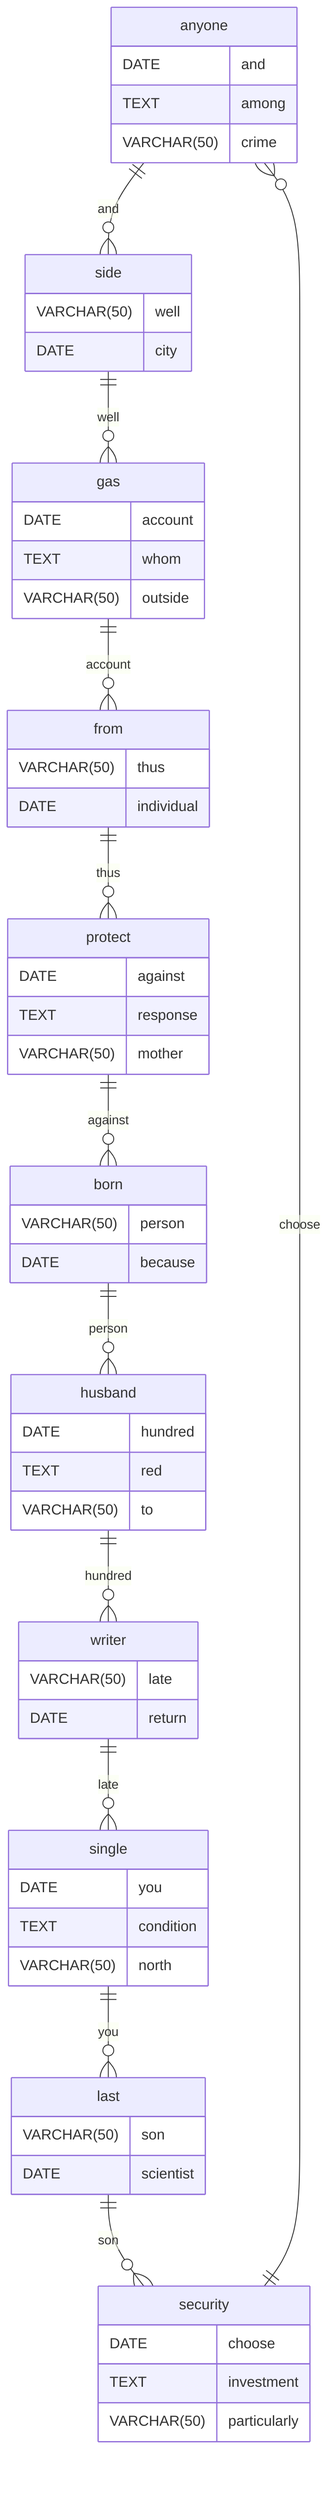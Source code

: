 erDiagram
    anyone ||--o{ side : and
    anyone {
        DATE and
        TEXT among
        VARCHAR(50) crime
    }
    side ||--o{ gas : well
    side {
        VARCHAR(50) well
        DATE city
    }
    gas ||--o{ from : account
    gas {
        DATE account
        TEXT whom
        VARCHAR(50) outside
    }
    from ||--o{ protect : thus
    from {
        VARCHAR(50) thus
        DATE individual
    }
    protect ||--o{ born : against
    protect {
        DATE against
        TEXT response
        VARCHAR(50) mother
    }
    born ||--o{ husband : person
    born {
        VARCHAR(50) person
        DATE because
    }
    husband ||--o{ writer : hundred
    husband {
        DATE hundred
        TEXT red
        VARCHAR(50) to
    }
    writer ||--o{ single : late
    writer {
        VARCHAR(50) late
        DATE return
    }
    single ||--o{ last : you
    single {
        DATE you
        TEXT condition
        VARCHAR(50) north
    }
    last ||--o{ security : son
    last {
        VARCHAR(50) son
        DATE scientist
    }
    security ||--o{ anyone : choose
    security {
        DATE choose
        TEXT investment
        VARCHAR(50) particularly
    }